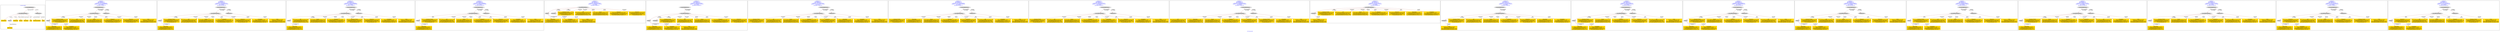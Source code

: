 digraph n0 {
fontcolor="blue"
remincross="true"
label="s22-s-moca.xml"
subgraph cluster_0 {
label="1-correct model"
n2[style="filled",color="white",fillcolor="lightgray",label="CulturalHeritageObject1"];
n3[shape="plaintext",style="filled",fillcolor="gold",label="creationDate"];
n4[style="filled",color="white",fillcolor="lightgray",label="Person1"];
n5[shape="plaintext",style="filled",fillcolor="gold",label="Dimensions"];
n6[shape="plaintext",style="filled",fillcolor="gold",label="Process"];
n7[shape="plaintext",style="filled",fillcolor="gold",label="Provenance"];
n8[shape="plaintext",style="filled",fillcolor="gold",label="title"];
n9[shape="plaintext",style="filled",fillcolor="gold",label="Assension_Number"];
n10[shape="plaintext",style="filled",fillcolor="gold",label="Artist_Name"];
n11[style="filled",color="white",fillcolor="lightgray",label="EuropeanaAggregation1"];
n12[style="filled",color="white",fillcolor="lightgray",label="WebResource1"];
n13[shape="plaintext",style="filled",fillcolor="gold",label="image"];
}
subgraph cluster_1 {
label="candidate 0\nlink coherence:1.0\nnode coherence:1.0\nconfidence:0.5207755465696563\nmapping score:0.6110918488565521\ncost:10.99965\n-precision:0.73-recall:0.73"
n15[style="filled",color="white",fillcolor="lightgray",label="CulturalHeritageObject1"];
n16[style="filled",color="white",fillcolor="lightgray",label="Person1"];
n17[style="filled",color="white",fillcolor="lightgray",label="EuropeanaAggregation1"];
n18[style="filled",color="white",fillcolor="lightgray",label="WebResource1"];
n19[shape="plaintext",style="filled",fillcolor="gold",label="image\n[WebResource,classLink,0.583]\n[Document,classLink,0.329]\n[CulturalHeritageObject,provenance,0.045]\n[CulturalHeritageObject,description,0.042]"];
n20[shape="plaintext",style="filled",fillcolor="gold",label="Assension_Number\n[CulturalHeritageObject,provenance,0.424]\n[CulturalHeritageObject,title,0.235]\n[CulturalHeritageObject,description,0.19]\n[Concept,prefLabel,0.15]"];
n21[shape="plaintext",style="filled",fillcolor="gold",label="title\n[CulturalHeritageObject,description,0.419]\n[CulturalHeritageObject,title,0.306]\n[Person,biographicalInformation,0.182]\n[CulturalHeritageObject,provenance,0.093]"];
n22[shape="plaintext",style="filled",fillcolor="gold",label="Process\n[CulturalHeritageObject,medium,0.742]\n[CulturalHeritageObject,description,0.14]\n[Person,biographicalInformation,0.063]\n[CulturalHeritageObject,provenance,0.055]"];
n23[shape="plaintext",style="filled",fillcolor="gold",label="Dimensions\n[CulturalHeritageObject,extent,0.694]\n[CulturalHeritageObject,accessionNumber,0.136]\n[CulturalHeritageObject,description,0.101]\n[CulturalHeritageObject,medium,0.07]"];
n24[shape="plaintext",style="filled",fillcolor="gold",label="Artist_Name\n[Person,nameOfThePerson,0.459]\n[CulturalHeritageObject,description,0.214]\n[CulturalHeritageObject,title,0.175]\n[CulturalHeritageObject,provenance,0.152]"];
n25[shape="plaintext",style="filled",fillcolor="gold",label="Provenance\n[CulturalHeritageObject,provenance,0.402]\n[CulturalHeritageObject,title,0.266]\n[CulturalHeritageObject,description,0.189]\n[Concept,prefLabel,0.143]"];
n26[shape="plaintext",style="filled",fillcolor="gold",label="creationDate\n[Person,dateOfDeath,0.443]\n[CulturalHeritageObject,created,0.373]\n[CulturalHeritageObject,provenance,0.123]\n[CulturalHeritageObject,title,0.061]"];
}
subgraph cluster_2 {
label="candidate 1\nlink coherence:1.0\nnode coherence:1.0\nconfidence:0.5120428926974232\nmapping score:0.6081809642324744\ncost:10.99965\n-precision:0.82-recall:0.82"
n28[style="filled",color="white",fillcolor="lightgray",label="CulturalHeritageObject1"];
n29[style="filled",color="white",fillcolor="lightgray",label="Person1"];
n30[style="filled",color="white",fillcolor="lightgray",label="EuropeanaAggregation1"];
n31[style="filled",color="white",fillcolor="lightgray",label="WebResource1"];
n32[shape="plaintext",style="filled",fillcolor="gold",label="image\n[WebResource,classLink,0.583]\n[Document,classLink,0.329]\n[CulturalHeritageObject,provenance,0.045]\n[CulturalHeritageObject,description,0.042]"];
n33[shape="plaintext",style="filled",fillcolor="gold",label="Assension_Number\n[CulturalHeritageObject,provenance,0.424]\n[CulturalHeritageObject,title,0.235]\n[CulturalHeritageObject,description,0.19]\n[Concept,prefLabel,0.15]"];
n34[shape="plaintext",style="filled",fillcolor="gold",label="title\n[CulturalHeritageObject,description,0.419]\n[CulturalHeritageObject,title,0.306]\n[Person,biographicalInformation,0.182]\n[CulturalHeritageObject,provenance,0.093]"];
n35[shape="plaintext",style="filled",fillcolor="gold",label="Process\n[CulturalHeritageObject,medium,0.742]\n[CulturalHeritageObject,description,0.14]\n[Person,biographicalInformation,0.063]\n[CulturalHeritageObject,provenance,0.055]"];
n36[shape="plaintext",style="filled",fillcolor="gold",label="Dimensions\n[CulturalHeritageObject,extent,0.694]\n[CulturalHeritageObject,accessionNumber,0.136]\n[CulturalHeritageObject,description,0.101]\n[CulturalHeritageObject,medium,0.07]"];
n37[shape="plaintext",style="filled",fillcolor="gold",label="Artist_Name\n[Person,nameOfThePerson,0.459]\n[CulturalHeritageObject,description,0.214]\n[CulturalHeritageObject,title,0.175]\n[CulturalHeritageObject,provenance,0.152]"];
n38[shape="plaintext",style="filled",fillcolor="gold",label="Provenance\n[CulturalHeritageObject,provenance,0.402]\n[CulturalHeritageObject,title,0.266]\n[CulturalHeritageObject,description,0.189]\n[Concept,prefLabel,0.143]"];
n39[shape="plaintext",style="filled",fillcolor="gold",label="creationDate\n[Person,dateOfDeath,0.443]\n[CulturalHeritageObject,created,0.373]\n[CulturalHeritageObject,provenance,0.123]\n[CulturalHeritageObject,title,0.061]"];
}
subgraph cluster_3 {
label="candidate 10\nlink coherence:1.0\nnode coherence:1.0\nconfidence:0.4949617885966944\nmapping score:0.6024872628655648\ncost:10.99965\n-precision:0.73-recall:0.73"
n41[style="filled",color="white",fillcolor="lightgray",label="CulturalHeritageObject1"];
n42[style="filled",color="white",fillcolor="lightgray",label="Person1"];
n43[style="filled",color="white",fillcolor="lightgray",label="EuropeanaAggregation1"];
n44[style="filled",color="white",fillcolor="lightgray",label="WebResource1"];
n45[shape="plaintext",style="filled",fillcolor="gold",label="image\n[WebResource,classLink,0.583]\n[Document,classLink,0.329]\n[CulturalHeritageObject,provenance,0.045]\n[CulturalHeritageObject,description,0.042]"];
n46[shape="plaintext",style="filled",fillcolor="gold",label="title\n[CulturalHeritageObject,description,0.419]\n[CulturalHeritageObject,title,0.306]\n[Person,biographicalInformation,0.182]\n[CulturalHeritageObject,provenance,0.093]"];
n47[shape="plaintext",style="filled",fillcolor="gold",label="Process\n[CulturalHeritageObject,medium,0.742]\n[CulturalHeritageObject,description,0.14]\n[Person,biographicalInformation,0.063]\n[CulturalHeritageObject,provenance,0.055]"];
n48[shape="plaintext",style="filled",fillcolor="gold",label="Dimensions\n[CulturalHeritageObject,extent,0.694]\n[CulturalHeritageObject,accessionNumber,0.136]\n[CulturalHeritageObject,description,0.101]\n[CulturalHeritageObject,medium,0.07]"];
n49[shape="plaintext",style="filled",fillcolor="gold",label="Artist_Name\n[Person,nameOfThePerson,0.459]\n[CulturalHeritageObject,description,0.214]\n[CulturalHeritageObject,title,0.175]\n[CulturalHeritageObject,provenance,0.152]"];
n50[shape="plaintext",style="filled",fillcolor="gold",label="Assension_Number\n[CulturalHeritageObject,provenance,0.424]\n[CulturalHeritageObject,title,0.235]\n[CulturalHeritageObject,description,0.19]\n[Concept,prefLabel,0.15]"];
n51[shape="plaintext",style="filled",fillcolor="gold",label="Provenance\n[CulturalHeritageObject,provenance,0.402]\n[CulturalHeritageObject,title,0.266]\n[CulturalHeritageObject,description,0.189]\n[Concept,prefLabel,0.143]"];
n52[shape="plaintext",style="filled",fillcolor="gold",label="creationDate\n[Person,dateOfDeath,0.443]\n[CulturalHeritageObject,created,0.373]\n[CulturalHeritageObject,provenance,0.123]\n[CulturalHeritageObject,title,0.061]"];
}
subgraph cluster_4 {
label="candidate 11\nlink coherence:1.0\nnode coherence:1.0\nconfidence:0.4949617885966944\nmapping score:0.6024872628655648\ncost:10.99978\n-precision:0.64-recall:0.64"
n54[style="filled",color="white",fillcolor="lightgray",label="CulturalHeritageObject1"];
n55[style="filled",color="white",fillcolor="lightgray",label="Person2"];
n56[style="filled",color="white",fillcolor="lightgray",label="EuropeanaAggregation1"];
n57[style="filled",color="white",fillcolor="lightgray",label="WebResource1"];
n58[shape="plaintext",style="filled",fillcolor="gold",label="image\n[WebResource,classLink,0.583]\n[Document,classLink,0.329]\n[CulturalHeritageObject,provenance,0.045]\n[CulturalHeritageObject,description,0.042]"];
n59[shape="plaintext",style="filled",fillcolor="gold",label="Assension_Number\n[CulturalHeritageObject,provenance,0.424]\n[CulturalHeritageObject,title,0.235]\n[CulturalHeritageObject,description,0.19]\n[Concept,prefLabel,0.15]"];
n60[shape="plaintext",style="filled",fillcolor="gold",label="title\n[CulturalHeritageObject,description,0.419]\n[CulturalHeritageObject,title,0.306]\n[Person,biographicalInformation,0.182]\n[CulturalHeritageObject,provenance,0.093]"];
n61[shape="plaintext",style="filled",fillcolor="gold",label="Artist_Name\n[Person,nameOfThePerson,0.459]\n[CulturalHeritageObject,description,0.214]\n[CulturalHeritageObject,title,0.175]\n[CulturalHeritageObject,provenance,0.152]"];
n62[shape="plaintext",style="filled",fillcolor="gold",label="Process\n[CulturalHeritageObject,medium,0.742]\n[CulturalHeritageObject,description,0.14]\n[Person,biographicalInformation,0.063]\n[CulturalHeritageObject,provenance,0.055]"];
n63[shape="plaintext",style="filled",fillcolor="gold",label="Dimensions\n[CulturalHeritageObject,extent,0.694]\n[CulturalHeritageObject,accessionNumber,0.136]\n[CulturalHeritageObject,description,0.101]\n[CulturalHeritageObject,medium,0.07]"];
n64[shape="plaintext",style="filled",fillcolor="gold",label="Provenance\n[CulturalHeritageObject,provenance,0.402]\n[CulturalHeritageObject,title,0.266]\n[CulturalHeritageObject,description,0.189]\n[Concept,prefLabel,0.143]"];
n65[shape="plaintext",style="filled",fillcolor="gold",label="creationDate\n[Person,dateOfDeath,0.443]\n[CulturalHeritageObject,created,0.373]\n[CulturalHeritageObject,provenance,0.123]\n[CulturalHeritageObject,title,0.061]"];
}
subgraph cluster_5 {
label="candidate 12\nlink coherence:1.0\nnode coherence:1.0\nconfidence:0.4890008264799437\nmapping score:0.6005002754933145\ncost:9.99985\n-precision:0.5-recall:0.45"
n67[style="filled",color="white",fillcolor="lightgray",label="CulturalHeritageObject1"];
n68[style="filled",color="white",fillcolor="lightgray",label="Person1"];
n69[style="filled",color="white",fillcolor="lightgray",label="Document1"];
n70[shape="plaintext",style="filled",fillcolor="gold",label="Assension_Number\n[CulturalHeritageObject,provenance,0.424]\n[CulturalHeritageObject,title,0.235]\n[CulturalHeritageObject,description,0.19]\n[Concept,prefLabel,0.15]"];
n71[shape="plaintext",style="filled",fillcolor="gold",label="title\n[CulturalHeritageObject,description,0.419]\n[CulturalHeritageObject,title,0.306]\n[Person,biographicalInformation,0.182]\n[CulturalHeritageObject,provenance,0.093]"];
n72[shape="plaintext",style="filled",fillcolor="gold",label="Process\n[CulturalHeritageObject,medium,0.742]\n[CulturalHeritageObject,description,0.14]\n[Person,biographicalInformation,0.063]\n[CulturalHeritageObject,provenance,0.055]"];
n73[shape="plaintext",style="filled",fillcolor="gold",label="Dimensions\n[CulturalHeritageObject,extent,0.694]\n[CulturalHeritageObject,accessionNumber,0.136]\n[CulturalHeritageObject,description,0.101]\n[CulturalHeritageObject,medium,0.07]"];
n74[shape="plaintext",style="filled",fillcolor="gold",label="Artist_Name\n[Person,nameOfThePerson,0.459]\n[CulturalHeritageObject,description,0.214]\n[CulturalHeritageObject,title,0.175]\n[CulturalHeritageObject,provenance,0.152]"];
n75[shape="plaintext",style="filled",fillcolor="gold",label="image\n[WebResource,classLink,0.583]\n[Document,classLink,0.329]\n[CulturalHeritageObject,provenance,0.045]\n[CulturalHeritageObject,description,0.042]"];
n76[shape="plaintext",style="filled",fillcolor="gold",label="Provenance\n[CulturalHeritageObject,provenance,0.402]\n[CulturalHeritageObject,title,0.266]\n[CulturalHeritageObject,description,0.189]\n[Concept,prefLabel,0.143]"];
n77[shape="plaintext",style="filled",fillcolor="gold",label="creationDate\n[Person,dateOfDeath,0.443]\n[CulturalHeritageObject,created,0.373]\n[CulturalHeritageObject,provenance,0.123]\n[CulturalHeritageObject,title,0.061]"];
}
subgraph cluster_6 {
label="candidate 13\nlink coherence:1.0\nnode coherence:1.0\nconfidence:0.4890008264799437\nmapping score:0.6005002754933145\ncost:10.99974\n-precision:0.55-recall:0.55"
n79[style="filled",color="white",fillcolor="lightgray",label="CulturalHeritageObject1"];
n80[style="filled",color="white",fillcolor="lightgray",label="Person1"];
n81[style="filled",color="white",fillcolor="lightgray",label="Document1"];
n82[style="filled",color="white",fillcolor="lightgray",label="EuropeanaAggregation1"];
n83[shape="plaintext",style="filled",fillcolor="gold",label="Assension_Number\n[CulturalHeritageObject,provenance,0.424]\n[CulturalHeritageObject,title,0.235]\n[CulturalHeritageObject,description,0.19]\n[Concept,prefLabel,0.15]"];
n84[shape="plaintext",style="filled",fillcolor="gold",label="title\n[CulturalHeritageObject,description,0.419]\n[CulturalHeritageObject,title,0.306]\n[Person,biographicalInformation,0.182]\n[CulturalHeritageObject,provenance,0.093]"];
n85[shape="plaintext",style="filled",fillcolor="gold",label="Process\n[CulturalHeritageObject,medium,0.742]\n[CulturalHeritageObject,description,0.14]\n[Person,biographicalInformation,0.063]\n[CulturalHeritageObject,provenance,0.055]"];
n86[shape="plaintext",style="filled",fillcolor="gold",label="Dimensions\n[CulturalHeritageObject,extent,0.694]\n[CulturalHeritageObject,accessionNumber,0.136]\n[CulturalHeritageObject,description,0.101]\n[CulturalHeritageObject,medium,0.07]"];
n87[shape="plaintext",style="filled",fillcolor="gold",label="Artist_Name\n[Person,nameOfThePerson,0.459]\n[CulturalHeritageObject,description,0.214]\n[CulturalHeritageObject,title,0.175]\n[CulturalHeritageObject,provenance,0.152]"];
n88[shape="plaintext",style="filled",fillcolor="gold",label="image\n[WebResource,classLink,0.583]\n[Document,classLink,0.329]\n[CulturalHeritageObject,provenance,0.045]\n[CulturalHeritageObject,description,0.042]"];
n89[shape="plaintext",style="filled",fillcolor="gold",label="Provenance\n[CulturalHeritageObject,provenance,0.402]\n[CulturalHeritageObject,title,0.266]\n[CulturalHeritageObject,description,0.189]\n[Concept,prefLabel,0.143]"];
n90[shape="plaintext",style="filled",fillcolor="gold",label="creationDate\n[Person,dateOfDeath,0.443]\n[CulturalHeritageObject,created,0.373]\n[CulturalHeritageObject,provenance,0.123]\n[CulturalHeritageObject,title,0.061]"];
}
subgraph cluster_7 {
label="candidate 14\nlink coherence:1.0\nnode coherence:1.0\nconfidence:0.476518667475184\nmapping score:0.6171728891583946\ncost:9.99978\n-precision:0.7-recall:0.64"
n92[style="filled",color="white",fillcolor="lightgray",label="EuropeanaAggregation1"];
n93[style="filled",color="white",fillcolor="lightgray",label="CulturalHeritageObject1"];
n94[style="filled",color="white",fillcolor="lightgray",label="WebResource1"];
n95[shape="plaintext",style="filled",fillcolor="gold",label="image\n[WebResource,classLink,0.583]\n[Document,classLink,0.329]\n[CulturalHeritageObject,provenance,0.045]\n[CulturalHeritageObject,description,0.042]"];
n96[shape="plaintext",style="filled",fillcolor="gold",label="Assension_Number\n[CulturalHeritageObject,provenance,0.424]\n[CulturalHeritageObject,title,0.235]\n[CulturalHeritageObject,description,0.19]\n[Concept,prefLabel,0.15]"];
n97[shape="plaintext",style="filled",fillcolor="gold",label="title\n[CulturalHeritageObject,description,0.419]\n[CulturalHeritageObject,title,0.306]\n[Person,biographicalInformation,0.182]\n[CulturalHeritageObject,provenance,0.093]"];
n98[shape="plaintext",style="filled",fillcolor="gold",label="Process\n[CulturalHeritageObject,medium,0.742]\n[CulturalHeritageObject,description,0.14]\n[Person,biographicalInformation,0.063]\n[CulturalHeritageObject,provenance,0.055]"];
n99[shape="plaintext",style="filled",fillcolor="gold",label="Dimensions\n[CulturalHeritageObject,extent,0.694]\n[CulturalHeritageObject,accessionNumber,0.136]\n[CulturalHeritageObject,description,0.101]\n[CulturalHeritageObject,medium,0.07]"];
n100[shape="plaintext",style="filled",fillcolor="gold",label="Provenance\n[CulturalHeritageObject,provenance,0.402]\n[CulturalHeritageObject,title,0.266]\n[CulturalHeritageObject,description,0.189]\n[Concept,prefLabel,0.143]"];
n101[shape="plaintext",style="filled",fillcolor="gold",label="Artist_Name\n[Person,nameOfThePerson,0.459]\n[CulturalHeritageObject,description,0.214]\n[CulturalHeritageObject,title,0.175]\n[CulturalHeritageObject,provenance,0.152]"];
n102[shape="plaintext",style="filled",fillcolor="gold",label="creationDate\n[Person,dateOfDeath,0.443]\n[CulturalHeritageObject,created,0.373]\n[CulturalHeritageObject,provenance,0.123]\n[CulturalHeritageObject,title,0.061]"];
}
subgraph cluster_8 {
label="candidate 15\nlink coherence:1.0\nnode coherence:1.0\nconfidence:0.46727054614863583\nmapping score:0.6140901820495452\ncost:9.99978\n-precision:0.8-recall:0.73"
n104[style="filled",color="white",fillcolor="lightgray",label="EuropeanaAggregation1"];
n105[style="filled",color="white",fillcolor="lightgray",label="CulturalHeritageObject1"];
n106[style="filled",color="white",fillcolor="lightgray",label="WebResource1"];
n107[shape="plaintext",style="filled",fillcolor="gold",label="image\n[WebResource,classLink,0.583]\n[Document,classLink,0.329]\n[CulturalHeritageObject,provenance,0.045]\n[CulturalHeritageObject,description,0.042]"];
n108[shape="plaintext",style="filled",fillcolor="gold",label="Assension_Number\n[CulturalHeritageObject,provenance,0.424]\n[CulturalHeritageObject,title,0.235]\n[CulturalHeritageObject,description,0.19]\n[Concept,prefLabel,0.15]"];
n109[shape="plaintext",style="filled",fillcolor="gold",label="Artist_Name\n[Person,nameOfThePerson,0.459]\n[CulturalHeritageObject,description,0.214]\n[CulturalHeritageObject,title,0.175]\n[CulturalHeritageObject,provenance,0.152]"];
n110[shape="plaintext",style="filled",fillcolor="gold",label="Process\n[CulturalHeritageObject,medium,0.742]\n[CulturalHeritageObject,description,0.14]\n[Person,biographicalInformation,0.063]\n[CulturalHeritageObject,provenance,0.055]"];
n111[shape="plaintext",style="filled",fillcolor="gold",label="Dimensions\n[CulturalHeritageObject,extent,0.694]\n[CulturalHeritageObject,accessionNumber,0.136]\n[CulturalHeritageObject,description,0.101]\n[CulturalHeritageObject,medium,0.07]"];
n112[shape="plaintext",style="filled",fillcolor="gold",label="Provenance\n[CulturalHeritageObject,provenance,0.402]\n[CulturalHeritageObject,title,0.266]\n[CulturalHeritageObject,description,0.189]\n[Concept,prefLabel,0.143]"];
n113[shape="plaintext",style="filled",fillcolor="gold",label="title\n[CulturalHeritageObject,description,0.419]\n[CulturalHeritageObject,title,0.306]\n[Person,biographicalInformation,0.182]\n[CulturalHeritageObject,provenance,0.093]"];
n114[shape="plaintext",style="filled",fillcolor="gold",label="creationDate\n[Person,dateOfDeath,0.443]\n[CulturalHeritageObject,created,0.373]\n[CulturalHeritageObject,provenance,0.123]\n[CulturalHeritageObject,title,0.061]"];
}
subgraph cluster_9 {
label="candidate 16\nlink coherence:1.0\nnode coherence:1.0\nconfidence:0.45664976197228213\nmapping score:0.6105499206574274\ncost:9.99978\n-precision:0.6-recall:0.55"
n116[style="filled",color="white",fillcolor="lightgray",label="EuropeanaAggregation1"];
n117[style="filled",color="white",fillcolor="lightgray",label="CulturalHeritageObject1"];
n118[style="filled",color="white",fillcolor="lightgray",label="WebResource1"];
n119[shape="plaintext",style="filled",fillcolor="gold",label="image\n[WebResource,classLink,0.583]\n[Document,classLink,0.329]\n[CulturalHeritageObject,provenance,0.045]\n[CulturalHeritageObject,description,0.042]"];
n120[shape="plaintext",style="filled",fillcolor="gold",label="Assension_Number\n[CulturalHeritageObject,provenance,0.424]\n[CulturalHeritageObject,title,0.235]\n[CulturalHeritageObject,description,0.19]\n[Concept,prefLabel,0.15]"];
n121[shape="plaintext",style="filled",fillcolor="gold",label="title\n[CulturalHeritageObject,description,0.419]\n[CulturalHeritageObject,title,0.306]\n[Person,biographicalInformation,0.182]\n[CulturalHeritageObject,provenance,0.093]"];
n122[shape="plaintext",style="filled",fillcolor="gold",label="Process\n[CulturalHeritageObject,medium,0.742]\n[CulturalHeritageObject,description,0.14]\n[Person,biographicalInformation,0.063]\n[CulturalHeritageObject,provenance,0.055]"];
n123[shape="plaintext",style="filled",fillcolor="gold",label="Dimensions\n[CulturalHeritageObject,extent,0.694]\n[CulturalHeritageObject,accessionNumber,0.136]\n[CulturalHeritageObject,description,0.101]\n[CulturalHeritageObject,medium,0.07]"];
n124[shape="plaintext",style="filled",fillcolor="gold",label="Artist_Name\n[Person,nameOfThePerson,0.459]\n[CulturalHeritageObject,description,0.214]\n[CulturalHeritageObject,title,0.175]\n[CulturalHeritageObject,provenance,0.152]"];
n125[shape="plaintext",style="filled",fillcolor="gold",label="Provenance\n[CulturalHeritageObject,provenance,0.402]\n[CulturalHeritageObject,title,0.266]\n[CulturalHeritageObject,description,0.189]\n[Concept,prefLabel,0.143]"];
n126[shape="plaintext",style="filled",fillcolor="gold",label="creationDate\n[Person,dateOfDeath,0.443]\n[CulturalHeritageObject,created,0.373]\n[CulturalHeritageObject,provenance,0.123]\n[CulturalHeritageObject,title,0.061]"];
}
subgraph cluster_10 {
label="candidate 17\nlink coherence:1.0\nnode coherence:1.0\nconfidence:0.45006986050703257\nmapping score:0.6083566201690108\ncost:9.99978\n-precision:0.7-recall:0.64"
n128[style="filled",color="white",fillcolor="lightgray",label="EuropeanaAggregation1"];
n129[style="filled",color="white",fillcolor="lightgray",label="CulturalHeritageObject1"];
n130[style="filled",color="white",fillcolor="lightgray",label="WebResource1"];
n131[shape="plaintext",style="filled",fillcolor="gold",label="image\n[WebResource,classLink,0.583]\n[Document,classLink,0.329]\n[CulturalHeritageObject,provenance,0.045]\n[CulturalHeritageObject,description,0.042]"];
n132[shape="plaintext",style="filled",fillcolor="gold",label="title\n[CulturalHeritageObject,description,0.419]\n[CulturalHeritageObject,title,0.306]\n[Person,biographicalInformation,0.182]\n[CulturalHeritageObject,provenance,0.093]"];
n133[shape="plaintext",style="filled",fillcolor="gold",label="Artist_Name\n[Person,nameOfThePerson,0.459]\n[CulturalHeritageObject,description,0.214]\n[CulturalHeritageObject,title,0.175]\n[CulturalHeritageObject,provenance,0.152]"];
n134[shape="plaintext",style="filled",fillcolor="gold",label="Process\n[CulturalHeritageObject,medium,0.742]\n[CulturalHeritageObject,description,0.14]\n[Person,biographicalInformation,0.063]\n[CulturalHeritageObject,provenance,0.055]"];
n135[shape="plaintext",style="filled",fillcolor="gold",label="Dimensions\n[CulturalHeritageObject,extent,0.694]\n[CulturalHeritageObject,accessionNumber,0.136]\n[CulturalHeritageObject,description,0.101]\n[CulturalHeritageObject,medium,0.07]"];
n136[shape="plaintext",style="filled",fillcolor="gold",label="Provenance\n[CulturalHeritageObject,provenance,0.402]\n[CulturalHeritageObject,title,0.266]\n[CulturalHeritageObject,description,0.189]\n[Concept,prefLabel,0.143]"];
n137[shape="plaintext",style="filled",fillcolor="gold",label="Assension_Number\n[CulturalHeritageObject,provenance,0.424]\n[CulturalHeritageObject,title,0.235]\n[CulturalHeritageObject,description,0.19]\n[Concept,prefLabel,0.15]"];
n138[shape="plaintext",style="filled",fillcolor="gold",label="creationDate\n[Person,dateOfDeath,0.443]\n[CulturalHeritageObject,created,0.373]\n[CulturalHeritageObject,provenance,0.123]\n[CulturalHeritageObject,title,0.061]"];
}
subgraph cluster_11 {
label="candidate 18\nlink coherence:1.0\nnode coherence:1.0\nconfidence:0.4447439473854714\nmapping score:0.6065813157951571\ncost:8.99998\n-precision:0.44-recall:0.36"
n140[style="filled",color="white",fillcolor="lightgray",label="CulturalHeritageObject1"];
n141[style="filled",color="white",fillcolor="lightgray",label="Document1"];
n142[shape="plaintext",style="filled",fillcolor="gold",label="Assension_Number\n[CulturalHeritageObject,provenance,0.424]\n[CulturalHeritageObject,title,0.235]\n[CulturalHeritageObject,description,0.19]\n[Concept,prefLabel,0.15]"];
n143[shape="plaintext",style="filled",fillcolor="gold",label="title\n[CulturalHeritageObject,description,0.419]\n[CulturalHeritageObject,title,0.306]\n[Person,biographicalInformation,0.182]\n[CulturalHeritageObject,provenance,0.093]"];
n144[shape="plaintext",style="filled",fillcolor="gold",label="Process\n[CulturalHeritageObject,medium,0.742]\n[CulturalHeritageObject,description,0.14]\n[Person,biographicalInformation,0.063]\n[CulturalHeritageObject,provenance,0.055]"];
n145[shape="plaintext",style="filled",fillcolor="gold",label="Dimensions\n[CulturalHeritageObject,extent,0.694]\n[CulturalHeritageObject,accessionNumber,0.136]\n[CulturalHeritageObject,description,0.101]\n[CulturalHeritageObject,medium,0.07]"];
n146[shape="plaintext",style="filled",fillcolor="gold",label="image\n[WebResource,classLink,0.583]\n[Document,classLink,0.329]\n[CulturalHeritageObject,provenance,0.045]\n[CulturalHeritageObject,description,0.042]"];
n147[shape="plaintext",style="filled",fillcolor="gold",label="Provenance\n[CulturalHeritageObject,provenance,0.402]\n[CulturalHeritageObject,title,0.266]\n[CulturalHeritageObject,description,0.189]\n[Concept,prefLabel,0.143]"];
n148[shape="plaintext",style="filled",fillcolor="gold",label="Artist_Name\n[Person,nameOfThePerson,0.459]\n[CulturalHeritageObject,description,0.214]\n[CulturalHeritageObject,title,0.175]\n[CulturalHeritageObject,provenance,0.152]"];
n149[shape="plaintext",style="filled",fillcolor="gold",label="creationDate\n[Person,dateOfDeath,0.443]\n[CulturalHeritageObject,created,0.373]\n[CulturalHeritageObject,provenance,0.123]\n[CulturalHeritageObject,title,0.061]"];
}
subgraph cluster_12 {
label="candidate 19\nlink coherence:1.0\nnode coherence:1.0\nconfidence:0.4447439473854714\nmapping score:0.6065813157951571\ncost:9.99987\n-precision:0.5-recall:0.45"
n151[style="filled",color="white",fillcolor="lightgray",label="CulturalHeritageObject1"];
n152[style="filled",color="white",fillcolor="lightgray",label="Document1"];
n153[style="filled",color="white",fillcolor="lightgray",label="EuropeanaAggregation1"];
n154[shape="plaintext",style="filled",fillcolor="gold",label="Assension_Number\n[CulturalHeritageObject,provenance,0.424]\n[CulturalHeritageObject,title,0.235]\n[CulturalHeritageObject,description,0.19]\n[Concept,prefLabel,0.15]"];
n155[shape="plaintext",style="filled",fillcolor="gold",label="title\n[CulturalHeritageObject,description,0.419]\n[CulturalHeritageObject,title,0.306]\n[Person,biographicalInformation,0.182]\n[CulturalHeritageObject,provenance,0.093]"];
n156[shape="plaintext",style="filled",fillcolor="gold",label="Process\n[CulturalHeritageObject,medium,0.742]\n[CulturalHeritageObject,description,0.14]\n[Person,biographicalInformation,0.063]\n[CulturalHeritageObject,provenance,0.055]"];
n157[shape="plaintext",style="filled",fillcolor="gold",label="Dimensions\n[CulturalHeritageObject,extent,0.694]\n[CulturalHeritageObject,accessionNumber,0.136]\n[CulturalHeritageObject,description,0.101]\n[CulturalHeritageObject,medium,0.07]"];
n158[shape="plaintext",style="filled",fillcolor="gold",label="image\n[WebResource,classLink,0.583]\n[Document,classLink,0.329]\n[CulturalHeritageObject,provenance,0.045]\n[CulturalHeritageObject,description,0.042]"];
n159[shape="plaintext",style="filled",fillcolor="gold",label="Provenance\n[CulturalHeritageObject,provenance,0.402]\n[CulturalHeritageObject,title,0.266]\n[CulturalHeritageObject,description,0.189]\n[Concept,prefLabel,0.143]"];
n160[shape="plaintext",style="filled",fillcolor="gold",label="Artist_Name\n[Person,nameOfThePerson,0.459]\n[CulturalHeritageObject,description,0.214]\n[CulturalHeritageObject,title,0.175]\n[CulturalHeritageObject,provenance,0.152]"];
n161[shape="plaintext",style="filled",fillcolor="gold",label="creationDate\n[Person,dateOfDeath,0.443]\n[CulturalHeritageObject,created,0.373]\n[CulturalHeritageObject,provenance,0.123]\n[CulturalHeritageObject,title,0.061]"];
}
subgraph cluster_13 {
label="candidate 2\nlink coherence:1.0\nnode coherence:1.0\nconfidence:0.5066191645987276\nmapping score:0.6063730548662426\ncost:10.99965\n-precision:0.82-recall:0.82"
n163[style="filled",color="white",fillcolor="lightgray",label="CulturalHeritageObject1"];
n164[style="filled",color="white",fillcolor="lightgray",label="Person1"];
n165[style="filled",color="white",fillcolor="lightgray",label="EuropeanaAggregation1"];
n166[style="filled",color="white",fillcolor="lightgray",label="WebResource1"];
n167[shape="plaintext",style="filled",fillcolor="gold",label="image\n[WebResource,classLink,0.583]\n[Document,classLink,0.329]\n[CulturalHeritageObject,provenance,0.045]\n[CulturalHeritageObject,description,0.042]"];
n168[shape="plaintext",style="filled",fillcolor="gold",label="Assension_Number\n[CulturalHeritageObject,provenance,0.424]\n[CulturalHeritageObject,title,0.235]\n[CulturalHeritageObject,description,0.19]\n[Concept,prefLabel,0.15]"];
n169[shape="plaintext",style="filled",fillcolor="gold",label="Process\n[CulturalHeritageObject,medium,0.742]\n[CulturalHeritageObject,description,0.14]\n[Person,biographicalInformation,0.063]\n[CulturalHeritageObject,provenance,0.055]"];
n170[shape="plaintext",style="filled",fillcolor="gold",label="Dimensions\n[CulturalHeritageObject,extent,0.694]\n[CulturalHeritageObject,accessionNumber,0.136]\n[CulturalHeritageObject,description,0.101]\n[CulturalHeritageObject,medium,0.07]"];
n171[shape="plaintext",style="filled",fillcolor="gold",label="Artist_Name\n[Person,nameOfThePerson,0.459]\n[CulturalHeritageObject,description,0.214]\n[CulturalHeritageObject,title,0.175]\n[CulturalHeritageObject,provenance,0.152]"];
n172[shape="plaintext",style="filled",fillcolor="gold",label="Provenance\n[CulturalHeritageObject,provenance,0.402]\n[CulturalHeritageObject,title,0.266]\n[CulturalHeritageObject,description,0.189]\n[Concept,prefLabel,0.143]"];
n173[shape="plaintext",style="filled",fillcolor="gold",label="title\n[CulturalHeritageObject,description,0.419]\n[CulturalHeritageObject,title,0.306]\n[Person,biographicalInformation,0.182]\n[CulturalHeritageObject,provenance,0.093]"];
n174[shape="plaintext",style="filled",fillcolor="gold",label="creationDate\n[Person,dateOfDeath,0.443]\n[CulturalHeritageObject,created,0.373]\n[CulturalHeritageObject,provenance,0.123]\n[CulturalHeritageObject,title,0.061]"];
}
subgraph cluster_14 {
label="candidate 3\nlink coherence:1.0\nnode coherence:1.0\nconfidence:0.5066191645987276\nmapping score:0.6063730548662426\ncost:10.99975\n-precision:0.82-recall:0.82"
n176[style="filled",color="white",fillcolor="lightgray",label="CulturalHeritageObject1"];
n177[style="filled",color="white",fillcolor="lightgray",label="Person1"];
n178[style="filled",color="white",fillcolor="lightgray",label="EuropeanaAggregation1"];
n179[style="filled",color="white",fillcolor="lightgray",label="WebResource2"];
n180[shape="plaintext",style="filled",fillcolor="gold",label="Assension_Number\n[CulturalHeritageObject,provenance,0.424]\n[CulturalHeritageObject,title,0.235]\n[CulturalHeritageObject,description,0.19]\n[Concept,prefLabel,0.15]"];
n181[shape="plaintext",style="filled",fillcolor="gold",label="Process\n[CulturalHeritageObject,medium,0.742]\n[CulturalHeritageObject,description,0.14]\n[Person,biographicalInformation,0.063]\n[CulturalHeritageObject,provenance,0.055]"];
n182[shape="plaintext",style="filled",fillcolor="gold",label="Dimensions\n[CulturalHeritageObject,extent,0.694]\n[CulturalHeritageObject,accessionNumber,0.136]\n[CulturalHeritageObject,description,0.101]\n[CulturalHeritageObject,medium,0.07]"];
n183[shape="plaintext",style="filled",fillcolor="gold",label="Artist_Name\n[Person,nameOfThePerson,0.459]\n[CulturalHeritageObject,description,0.214]\n[CulturalHeritageObject,title,0.175]\n[CulturalHeritageObject,provenance,0.152]"];
n184[shape="plaintext",style="filled",fillcolor="gold",label="Provenance\n[CulturalHeritageObject,provenance,0.402]\n[CulturalHeritageObject,title,0.266]\n[CulturalHeritageObject,description,0.189]\n[Concept,prefLabel,0.143]"];
n185[shape="plaintext",style="filled",fillcolor="gold",label="image\n[WebResource,classLink,0.583]\n[Document,classLink,0.329]\n[CulturalHeritageObject,provenance,0.045]\n[CulturalHeritageObject,description,0.042]"];
n186[shape="plaintext",style="filled",fillcolor="gold",label="title\n[CulturalHeritageObject,description,0.419]\n[CulturalHeritageObject,title,0.306]\n[Person,biographicalInformation,0.182]\n[CulturalHeritageObject,provenance,0.093]"];
n187[shape="plaintext",style="filled",fillcolor="gold",label="creationDate\n[Person,dateOfDeath,0.443]\n[CulturalHeritageObject,created,0.373]\n[CulturalHeritageObject,provenance,0.123]\n[CulturalHeritageObject,title,0.061]"];
}
subgraph cluster_15 {
label="candidate 4\nlink coherence:1.0\nnode coherence:1.0\nconfidence:0.5036944424689275\nmapping score:0.6053981474896425\ncost:10.99965\n-precision:0.64-recall:0.64"
n189[style="filled",color="white",fillcolor="lightgray",label="CulturalHeritageObject1"];
n190[style="filled",color="white",fillcolor="lightgray",label="Person1"];
n191[style="filled",color="white",fillcolor="lightgray",label="EuropeanaAggregation1"];
n192[style="filled",color="white",fillcolor="lightgray",label="WebResource1"];
n193[shape="plaintext",style="filled",fillcolor="gold",label="image\n[WebResource,classLink,0.583]\n[Document,classLink,0.329]\n[CulturalHeritageObject,provenance,0.045]\n[CulturalHeritageObject,description,0.042]"];
n194[shape="plaintext",style="filled",fillcolor="gold",label="Assension_Number\n[CulturalHeritageObject,provenance,0.424]\n[CulturalHeritageObject,title,0.235]\n[CulturalHeritageObject,description,0.19]\n[Concept,prefLabel,0.15]"];
n195[shape="plaintext",style="filled",fillcolor="gold",label="title\n[CulturalHeritageObject,description,0.419]\n[CulturalHeritageObject,title,0.306]\n[Person,biographicalInformation,0.182]\n[CulturalHeritageObject,provenance,0.093]"];
n196[shape="plaintext",style="filled",fillcolor="gold",label="Process\n[CulturalHeritageObject,medium,0.742]\n[CulturalHeritageObject,description,0.14]\n[Person,biographicalInformation,0.063]\n[CulturalHeritageObject,provenance,0.055]"];
n197[shape="plaintext",style="filled",fillcolor="gold",label="Dimensions\n[CulturalHeritageObject,extent,0.694]\n[CulturalHeritageObject,accessionNumber,0.136]\n[CulturalHeritageObject,description,0.101]\n[CulturalHeritageObject,medium,0.07]"];
n198[shape="plaintext",style="filled",fillcolor="gold",label="Artist_Name\n[Person,nameOfThePerson,0.459]\n[CulturalHeritageObject,description,0.214]\n[CulturalHeritageObject,title,0.175]\n[CulturalHeritageObject,provenance,0.152]"];
n199[shape="plaintext",style="filled",fillcolor="gold",label="Provenance\n[CulturalHeritageObject,provenance,0.402]\n[CulturalHeritageObject,title,0.266]\n[CulturalHeritageObject,description,0.189]\n[Concept,prefLabel,0.143]"];
n200[shape="plaintext",style="filled",fillcolor="gold",label="creationDate\n[Person,dateOfDeath,0.443]\n[CulturalHeritageObject,created,0.373]\n[CulturalHeritageObject,provenance,0.123]\n[CulturalHeritageObject,title,0.061]"];
}
subgraph cluster_16 {
label="candidate 5\nlink coherence:1.0\nnode coherence:1.0\nconfidence:0.5036944424689275\nmapping score:0.6053981474896425\ncost:10.99978\n-precision:0.55-recall:0.55"
n202[style="filled",color="white",fillcolor="lightgray",label="CulturalHeritageObject1"];
n203[style="filled",color="white",fillcolor="lightgray",label="Person2"];
n204[style="filled",color="white",fillcolor="lightgray",label="EuropeanaAggregation1"];
n205[style="filled",color="white",fillcolor="lightgray",label="WebResource1"];
n206[shape="plaintext",style="filled",fillcolor="gold",label="image\n[WebResource,classLink,0.583]\n[Document,classLink,0.329]\n[CulturalHeritageObject,provenance,0.045]\n[CulturalHeritageObject,description,0.042]"];
n207[shape="plaintext",style="filled",fillcolor="gold",label="Assension_Number\n[CulturalHeritageObject,provenance,0.424]\n[CulturalHeritageObject,title,0.235]\n[CulturalHeritageObject,description,0.19]\n[Concept,prefLabel,0.15]"];
n208[shape="plaintext",style="filled",fillcolor="gold",label="title\n[CulturalHeritageObject,description,0.419]\n[CulturalHeritageObject,title,0.306]\n[Person,biographicalInformation,0.182]\n[CulturalHeritageObject,provenance,0.093]"];
n209[shape="plaintext",style="filled",fillcolor="gold",label="Artist_Name\n[Person,nameOfThePerson,0.459]\n[CulturalHeritageObject,description,0.214]\n[CulturalHeritageObject,title,0.175]\n[CulturalHeritageObject,provenance,0.152]"];
n210[shape="plaintext",style="filled",fillcolor="gold",label="Process\n[CulturalHeritageObject,medium,0.742]\n[CulturalHeritageObject,description,0.14]\n[Person,biographicalInformation,0.063]\n[CulturalHeritageObject,provenance,0.055]"];
n211[shape="plaintext",style="filled",fillcolor="gold",label="Dimensions\n[CulturalHeritageObject,extent,0.694]\n[CulturalHeritageObject,accessionNumber,0.136]\n[CulturalHeritageObject,description,0.101]\n[CulturalHeritageObject,medium,0.07]"];
n212[shape="plaintext",style="filled",fillcolor="gold",label="creationDate\n[Person,dateOfDeath,0.443]\n[CulturalHeritageObject,created,0.373]\n[CulturalHeritageObject,provenance,0.123]\n[CulturalHeritageObject,title,0.061]"];
n213[shape="plaintext",style="filled",fillcolor="gold",label="Provenance\n[CulturalHeritageObject,provenance,0.402]\n[CulturalHeritageObject,title,0.266]\n[CulturalHeritageObject,description,0.189]\n[Concept,prefLabel,0.143]"];
}
subgraph cluster_17 {
label="candidate 6\nlink coherence:1.0\nnode coherence:1.0\nconfidence:0.4978865107264945\nmapping score:0.6034621702421649\ncost:10.99965\n-precision:0.91-recall:0.91"
n215[style="filled",color="white",fillcolor="lightgray",label="CulturalHeritageObject1"];
n216[style="filled",color="white",fillcolor="lightgray",label="Person1"];
n217[style="filled",color="white",fillcolor="lightgray",label="EuropeanaAggregation1"];
n218[style="filled",color="white",fillcolor="lightgray",label="WebResource1"];
n219[shape="plaintext",style="filled",fillcolor="gold",label="image\n[WebResource,classLink,0.583]\n[Document,classLink,0.329]\n[CulturalHeritageObject,provenance,0.045]\n[CulturalHeritageObject,description,0.042]"];
n220[shape="plaintext",style="filled",fillcolor="gold",label="Assension_Number\n[CulturalHeritageObject,provenance,0.424]\n[CulturalHeritageObject,title,0.235]\n[CulturalHeritageObject,description,0.19]\n[Concept,prefLabel,0.15]"];
n221[shape="plaintext",style="filled",fillcolor="gold",label="Process\n[CulturalHeritageObject,medium,0.742]\n[CulturalHeritageObject,description,0.14]\n[Person,biographicalInformation,0.063]\n[CulturalHeritageObject,provenance,0.055]"];
n222[shape="plaintext",style="filled",fillcolor="gold",label="Dimensions\n[CulturalHeritageObject,extent,0.694]\n[CulturalHeritageObject,accessionNumber,0.136]\n[CulturalHeritageObject,description,0.101]\n[CulturalHeritageObject,medium,0.07]"];
n223[shape="plaintext",style="filled",fillcolor="gold",label="Artist_Name\n[Person,nameOfThePerson,0.459]\n[CulturalHeritageObject,description,0.214]\n[CulturalHeritageObject,title,0.175]\n[CulturalHeritageObject,provenance,0.152]"];
n224[shape="plaintext",style="filled",fillcolor="gold",label="Provenance\n[CulturalHeritageObject,provenance,0.402]\n[CulturalHeritageObject,title,0.266]\n[CulturalHeritageObject,description,0.189]\n[Concept,prefLabel,0.143]"];
n225[shape="plaintext",style="filled",fillcolor="gold",label="title\n[CulturalHeritageObject,description,0.419]\n[CulturalHeritageObject,title,0.306]\n[Person,biographicalInformation,0.182]\n[CulturalHeritageObject,provenance,0.093]"];
n226[shape="plaintext",style="filled",fillcolor="gold",label="creationDate\n[Person,dateOfDeath,0.443]\n[CulturalHeritageObject,created,0.373]\n[CulturalHeritageObject,provenance,0.123]\n[CulturalHeritageObject,title,0.061]"];
}
subgraph cluster_18 {
label="candidate 7\nlink coherence:1.0\nnode coherence:1.0\nconfidence:0.4978865107264945\nmapping score:0.6034621702421649\ncost:10.99975\n-precision:0.91-recall:0.91"
n228[style="filled",color="white",fillcolor="lightgray",label="CulturalHeritageObject1"];
n229[style="filled",color="white",fillcolor="lightgray",label="Person1"];
n230[style="filled",color="white",fillcolor="lightgray",label="EuropeanaAggregation1"];
n231[style="filled",color="white",fillcolor="lightgray",label="WebResource2"];
n232[shape="plaintext",style="filled",fillcolor="gold",label="Assension_Number\n[CulturalHeritageObject,provenance,0.424]\n[CulturalHeritageObject,title,0.235]\n[CulturalHeritageObject,description,0.19]\n[Concept,prefLabel,0.15]"];
n233[shape="plaintext",style="filled",fillcolor="gold",label="Process\n[CulturalHeritageObject,medium,0.742]\n[CulturalHeritageObject,description,0.14]\n[Person,biographicalInformation,0.063]\n[CulturalHeritageObject,provenance,0.055]"];
n234[shape="plaintext",style="filled",fillcolor="gold",label="Dimensions\n[CulturalHeritageObject,extent,0.694]\n[CulturalHeritageObject,accessionNumber,0.136]\n[CulturalHeritageObject,description,0.101]\n[CulturalHeritageObject,medium,0.07]"];
n235[shape="plaintext",style="filled",fillcolor="gold",label="Artist_Name\n[Person,nameOfThePerson,0.459]\n[CulturalHeritageObject,description,0.214]\n[CulturalHeritageObject,title,0.175]\n[CulturalHeritageObject,provenance,0.152]"];
n236[shape="plaintext",style="filled",fillcolor="gold",label="Provenance\n[CulturalHeritageObject,provenance,0.402]\n[CulturalHeritageObject,title,0.266]\n[CulturalHeritageObject,description,0.189]\n[Concept,prefLabel,0.143]"];
n237[shape="plaintext",style="filled",fillcolor="gold",label="image\n[WebResource,classLink,0.583]\n[Document,classLink,0.329]\n[CulturalHeritageObject,provenance,0.045]\n[CulturalHeritageObject,description,0.042]"];
n238[shape="plaintext",style="filled",fillcolor="gold",label="title\n[CulturalHeritageObject,description,0.419]\n[CulturalHeritageObject,title,0.306]\n[Person,biographicalInformation,0.182]\n[CulturalHeritageObject,provenance,0.093]"];
n239[shape="plaintext",style="filled",fillcolor="gold",label="creationDate\n[Person,dateOfDeath,0.443]\n[CulturalHeritageObject,created,0.373]\n[CulturalHeritageObject,provenance,0.123]\n[CulturalHeritageObject,title,0.061]"];
}
subgraph cluster_19 {
label="candidate 8\nlink coherence:1.0\nnode coherence:1.0\nconfidence:0.4971145410036779\nmapping score:0.603204847001226\ncost:10.99965\n-precision:0.73-recall:0.73"
n241[style="filled",color="white",fillcolor="lightgray",label="CulturalHeritageObject1"];
n242[style="filled",color="white",fillcolor="lightgray",label="Person1"];
n243[style="filled",color="white",fillcolor="lightgray",label="EuropeanaAggregation1"];
n244[style="filled",color="white",fillcolor="lightgray",label="WebResource1"];
n245[shape="plaintext",style="filled",fillcolor="gold",label="image\n[WebResource,classLink,0.583]\n[Document,classLink,0.329]\n[CulturalHeritageObject,provenance,0.045]\n[CulturalHeritageObject,description,0.042]"];
n246[shape="plaintext",style="filled",fillcolor="gold",label="Provenance\n[CulturalHeritageObject,provenance,0.402]\n[CulturalHeritageObject,title,0.266]\n[CulturalHeritageObject,description,0.189]\n[Concept,prefLabel,0.143]"];
n247[shape="plaintext",style="filled",fillcolor="gold",label="title\n[CulturalHeritageObject,description,0.419]\n[CulturalHeritageObject,title,0.306]\n[Person,biographicalInformation,0.182]\n[CulturalHeritageObject,provenance,0.093]"];
n248[shape="plaintext",style="filled",fillcolor="gold",label="Process\n[CulturalHeritageObject,medium,0.742]\n[CulturalHeritageObject,description,0.14]\n[Person,biographicalInformation,0.063]\n[CulturalHeritageObject,provenance,0.055]"];
n249[shape="plaintext",style="filled",fillcolor="gold",label="Dimensions\n[CulturalHeritageObject,extent,0.694]\n[CulturalHeritageObject,accessionNumber,0.136]\n[CulturalHeritageObject,description,0.101]\n[CulturalHeritageObject,medium,0.07]"];
n250[shape="plaintext",style="filled",fillcolor="gold",label="Artist_Name\n[Person,nameOfThePerson,0.459]\n[CulturalHeritageObject,description,0.214]\n[CulturalHeritageObject,title,0.175]\n[CulturalHeritageObject,provenance,0.152]"];
n251[shape="plaintext",style="filled",fillcolor="gold",label="Assension_Number\n[CulturalHeritageObject,provenance,0.424]\n[CulturalHeritageObject,title,0.235]\n[CulturalHeritageObject,description,0.19]\n[Concept,prefLabel,0.15]"];
n252[shape="plaintext",style="filled",fillcolor="gold",label="creationDate\n[Person,dateOfDeath,0.443]\n[CulturalHeritageObject,created,0.373]\n[CulturalHeritageObject,provenance,0.123]\n[CulturalHeritageObject,title,0.061]"];
}
subgraph cluster_20 {
label="candidate 9\nlink coherence:1.0\nnode coherence:1.0\nconfidence:0.4971145410036779\nmapping score:0.603204847001226\ncost:10.99978\n-precision:0.64-recall:0.64"
n254[style="filled",color="white",fillcolor="lightgray",label="CulturalHeritageObject1"];
n255[style="filled",color="white",fillcolor="lightgray",label="Person2"];
n256[style="filled",color="white",fillcolor="lightgray",label="EuropeanaAggregation1"];
n257[style="filled",color="white",fillcolor="lightgray",label="WebResource1"];
n258[shape="plaintext",style="filled",fillcolor="gold",label="image\n[WebResource,classLink,0.583]\n[Document,classLink,0.329]\n[CulturalHeritageObject,provenance,0.045]\n[CulturalHeritageObject,description,0.042]"];
n259[shape="plaintext",style="filled",fillcolor="gold",label="Provenance\n[CulturalHeritageObject,provenance,0.402]\n[CulturalHeritageObject,title,0.266]\n[CulturalHeritageObject,description,0.189]\n[Concept,prefLabel,0.143]"];
n260[shape="plaintext",style="filled",fillcolor="gold",label="title\n[CulturalHeritageObject,description,0.419]\n[CulturalHeritageObject,title,0.306]\n[Person,biographicalInformation,0.182]\n[CulturalHeritageObject,provenance,0.093]"];
n261[shape="plaintext",style="filled",fillcolor="gold",label="Artist_Name\n[Person,nameOfThePerson,0.459]\n[CulturalHeritageObject,description,0.214]\n[CulturalHeritageObject,title,0.175]\n[CulturalHeritageObject,provenance,0.152]"];
n262[shape="plaintext",style="filled",fillcolor="gold",label="Process\n[CulturalHeritageObject,medium,0.742]\n[CulturalHeritageObject,description,0.14]\n[Person,biographicalInformation,0.063]\n[CulturalHeritageObject,provenance,0.055]"];
n263[shape="plaintext",style="filled",fillcolor="gold",label="Dimensions\n[CulturalHeritageObject,extent,0.694]\n[CulturalHeritageObject,accessionNumber,0.136]\n[CulturalHeritageObject,description,0.101]\n[CulturalHeritageObject,medium,0.07]"];
n264[shape="plaintext",style="filled",fillcolor="gold",label="creationDate\n[Person,dateOfDeath,0.443]\n[CulturalHeritageObject,created,0.373]\n[CulturalHeritageObject,provenance,0.123]\n[CulturalHeritageObject,title,0.061]"];
n265[shape="plaintext",style="filled",fillcolor="gold",label="Assension_Number\n[CulturalHeritageObject,provenance,0.424]\n[CulturalHeritageObject,title,0.235]\n[CulturalHeritageObject,description,0.19]\n[Concept,prefLabel,0.15]"];
}
n2 -> n3[color="brown",fontcolor="black",label="created"]
n2 -> n4[color="brown",fontcolor="black",label="creator"]
n2 -> n5[color="brown",fontcolor="black",label="extent"]
n2 -> n6[color="brown",fontcolor="black",label="medium"]
n2 -> n7[color="brown",fontcolor="black",label="provenance"]
n2 -> n8[color="brown",fontcolor="black",label="title"]
n2 -> n9[color="brown",fontcolor="black",label="accessionNumber"]
n4 -> n10[color="brown",fontcolor="black",label="nameOfThePerson"]
n11 -> n2[color="brown",fontcolor="black",label="aggregatedCHO"]
n11 -> n12[color="brown",fontcolor="black",label="hasView"]
n12 -> n13[color="brown",fontcolor="black",label="classLink"]
n15 -> n16[color="brown",fontcolor="black",label="creator\nw=0.99987"]
n17 -> n15[color="brown",fontcolor="black",label="aggregatedCHO\nw=0.99989"]
n17 -> n18[color="brown",fontcolor="black",label="hasView\nw=0.99989"]
n18 -> n19[color="brown",fontcolor="black",label="classLink\nw=1.0"]
n15 -> n20[color="brown",fontcolor="black",label="provenance\nw=1.0"]
n15 -> n21[color="brown",fontcolor="black",label="description\nw=1.0"]
n15 -> n22[color="brown",fontcolor="black",label="medium\nw=1.0"]
n15 -> n23[color="brown",fontcolor="black",label="extent\nw=1.0"]
n16 -> n24[color="brown",fontcolor="black",label="nameOfThePerson\nw=1.0"]
n15 -> n25[color="brown",fontcolor="black",label="provenance\nw=1.0"]
n16 -> n26[color="brown",fontcolor="black",label="dateOfDeath\nw=1.0"]
n28 -> n29[color="brown",fontcolor="black",label="creator\nw=0.99987"]
n30 -> n28[color="brown",fontcolor="black",label="aggregatedCHO\nw=0.99989"]
n30 -> n31[color="brown",fontcolor="black",label="hasView\nw=0.99989"]
n31 -> n32[color="brown",fontcolor="black",label="classLink\nw=1.0"]
n28 -> n33[color="brown",fontcolor="black",label="provenance\nw=1.0"]
n28 -> n34[color="brown",fontcolor="black",label="description\nw=1.0"]
n28 -> n35[color="brown",fontcolor="black",label="medium\nw=1.0"]
n28 -> n36[color="brown",fontcolor="black",label="extent\nw=1.0"]
n29 -> n37[color="brown",fontcolor="black",label="nameOfThePerson\nw=1.0"]
n28 -> n38[color="brown",fontcolor="black",label="provenance\nw=1.0"]
n28 -> n39[color="brown",fontcolor="black",label="created\nw=1.0"]
n41 -> n42[color="brown",fontcolor="black",label="creator\nw=0.99987"]
n43 -> n41[color="brown",fontcolor="black",label="aggregatedCHO\nw=0.99989"]
n43 -> n44[color="brown",fontcolor="black",label="hasView\nw=0.99989"]
n44 -> n45[color="brown",fontcolor="black",label="classLink\nw=1.0"]
n41 -> n46[color="brown",fontcolor="black",label="description\nw=1.0"]
n41 -> n47[color="brown",fontcolor="black",label="medium\nw=1.0"]
n41 -> n48[color="brown",fontcolor="black",label="extent\nw=1.0"]
n42 -> n49[color="brown",fontcolor="black",label="nameOfThePerson\nw=1.0"]
n41 -> n50[color="brown",fontcolor="black",label="provenance\nw=1.0"]
n41 -> n51[color="brown",fontcolor="black",label="title\nw=1.0"]
n41 -> n52[color="brown",fontcolor="black",label="created\nw=1.0"]
n54 -> n55[color="brown",fontcolor="black",label="sitter\nw=1.0"]
n56 -> n54[color="brown",fontcolor="black",label="aggregatedCHO\nw=0.99989"]
n56 -> n57[color="brown",fontcolor="black",label="hasView\nw=0.99989"]
n57 -> n58[color="brown",fontcolor="black",label="classLink\nw=1.0"]
n54 -> n59[color="brown",fontcolor="black",label="provenance\nw=1.0"]
n54 -> n60[color="brown",fontcolor="black",label="description\nw=1.0"]
n55 -> n61[color="brown",fontcolor="black",label="nameOfThePerson\nw=1.0"]
n54 -> n62[color="brown",fontcolor="black",label="medium\nw=1.0"]
n54 -> n63[color="brown",fontcolor="black",label="extent\nw=1.0"]
n54 -> n64[color="brown",fontcolor="black",label="title\nw=1.0"]
n54 -> n65[color="brown",fontcolor="black",label="created\nw=1.0"]
n67 -> n68[color="brown",fontcolor="black",label="creator\nw=0.99987"]
n67 -> n69[color="brown",fontcolor="black",label="page\nw=0.99998"]
n67 -> n70[color="brown",fontcolor="black",label="provenance\nw=1.0"]
n67 -> n71[color="brown",fontcolor="black",label="description\nw=1.0"]
n67 -> n72[color="brown",fontcolor="black",label="medium\nw=1.0"]
n67 -> n73[color="brown",fontcolor="black",label="extent\nw=1.0"]
n68 -> n74[color="brown",fontcolor="black",label="nameOfThePerson\nw=1.0"]
n69 -> n75[color="brown",fontcolor="black",label="classLink\nw=1.0"]
n67 -> n76[color="brown",fontcolor="black",label="provenance\nw=1.0"]
n68 -> n77[color="brown",fontcolor="black",label="dateOfDeath\nw=1.0"]
n79 -> n80[color="brown",fontcolor="black",label="creator\nw=0.99987"]
n79 -> n81[color="brown",fontcolor="black",label="page\nw=0.99998"]
n82 -> n79[color="brown",fontcolor="black",label="aggregatedCHO\nw=0.99989"]
n79 -> n83[color="brown",fontcolor="black",label="provenance\nw=1.0"]
n79 -> n84[color="brown",fontcolor="black",label="description\nw=1.0"]
n79 -> n85[color="brown",fontcolor="black",label="medium\nw=1.0"]
n79 -> n86[color="brown",fontcolor="black",label="extent\nw=1.0"]
n80 -> n87[color="brown",fontcolor="black",label="nameOfThePerson\nw=1.0"]
n81 -> n88[color="brown",fontcolor="black",label="classLink\nw=1.0"]
n79 -> n89[color="brown",fontcolor="black",label="provenance\nw=1.0"]
n80 -> n90[color="brown",fontcolor="black",label="dateOfDeath\nw=1.0"]
n92 -> n93[color="brown",fontcolor="black",label="aggregatedCHO\nw=0.99989"]
n92 -> n94[color="brown",fontcolor="black",label="hasView\nw=0.99989"]
n94 -> n95[color="brown",fontcolor="black",label="classLink\nw=1.0"]
n93 -> n96[color="brown",fontcolor="black",label="provenance\nw=1.0"]
n93 -> n97[color="brown",fontcolor="black",label="description\nw=1.0"]
n93 -> n98[color="brown",fontcolor="black",label="medium\nw=1.0"]
n93 -> n99[color="brown",fontcolor="black",label="extent\nw=1.0"]
n93 -> n100[color="brown",fontcolor="black",label="provenance\nw=1.0"]
n93 -> n101[color="brown",fontcolor="black",label="title\nw=1.0"]
n93 -> n102[color="brown",fontcolor="black",label="created\nw=1.0"]
n104 -> n105[color="brown",fontcolor="black",label="aggregatedCHO\nw=0.99989"]
n104 -> n106[color="brown",fontcolor="black",label="hasView\nw=0.99989"]
n106 -> n107[color="brown",fontcolor="black",label="classLink\nw=1.0"]
n105 -> n108[color="brown",fontcolor="black",label="provenance\nw=1.0"]
n105 -> n109[color="brown",fontcolor="black",label="description\nw=1.0"]
n105 -> n110[color="brown",fontcolor="black",label="medium\nw=1.0"]
n105 -> n111[color="brown",fontcolor="black",label="extent\nw=1.0"]
n105 -> n112[color="brown",fontcolor="black",label="provenance\nw=1.0"]
n105 -> n113[color="brown",fontcolor="black",label="title\nw=1.0"]
n105 -> n114[color="brown",fontcolor="black",label="created\nw=1.0"]
n116 -> n117[color="brown",fontcolor="black",label="aggregatedCHO\nw=0.99989"]
n116 -> n118[color="brown",fontcolor="black",label="hasView\nw=0.99989"]
n118 -> n119[color="brown",fontcolor="black",label="classLink\nw=1.0"]
n117 -> n120[color="brown",fontcolor="black",label="provenance\nw=1.0"]
n117 -> n121[color="brown",fontcolor="black",label="description\nw=1.0"]
n117 -> n122[color="brown",fontcolor="black",label="medium\nw=1.0"]
n117 -> n123[color="brown",fontcolor="black",label="extent\nw=1.0"]
n117 -> n124[color="brown",fontcolor="black",label="provenance\nw=1.0"]
n117 -> n125[color="brown",fontcolor="black",label="title\nw=1.0"]
n117 -> n126[color="brown",fontcolor="black",label="created\nw=1.0"]
n128 -> n129[color="brown",fontcolor="black",label="aggregatedCHO\nw=0.99989"]
n128 -> n130[color="brown",fontcolor="black",label="hasView\nw=0.99989"]
n130 -> n131[color="brown",fontcolor="black",label="classLink\nw=1.0"]
n129 -> n132[color="brown",fontcolor="black",label="description\nw=1.0"]
n129 -> n133[color="brown",fontcolor="black",label="provenance\nw=1.0"]
n129 -> n134[color="brown",fontcolor="black",label="medium\nw=1.0"]
n129 -> n135[color="brown",fontcolor="black",label="extent\nw=1.0"]
n129 -> n136[color="brown",fontcolor="black",label="provenance\nw=1.0"]
n129 -> n137[color="brown",fontcolor="black",label="title\nw=1.0"]
n129 -> n138[color="brown",fontcolor="black",label="created\nw=1.0"]
n140 -> n141[color="brown",fontcolor="black",label="page\nw=0.99998"]
n140 -> n142[color="brown",fontcolor="black",label="provenance\nw=1.0"]
n140 -> n143[color="brown",fontcolor="black",label="description\nw=1.0"]
n140 -> n144[color="brown",fontcolor="black",label="medium\nw=1.0"]
n140 -> n145[color="brown",fontcolor="black",label="extent\nw=1.0"]
n141 -> n146[color="brown",fontcolor="black",label="classLink\nw=1.0"]
n140 -> n147[color="brown",fontcolor="black",label="provenance\nw=1.0"]
n140 -> n148[color="brown",fontcolor="black",label="title\nw=1.0"]
n140 -> n149[color="brown",fontcolor="black",label="created\nw=1.0"]
n151 -> n152[color="brown",fontcolor="black",label="page\nw=0.99998"]
n153 -> n151[color="brown",fontcolor="black",label="aggregatedCHO\nw=0.99989"]
n151 -> n154[color="brown",fontcolor="black",label="provenance\nw=1.0"]
n151 -> n155[color="brown",fontcolor="black",label="description\nw=1.0"]
n151 -> n156[color="brown",fontcolor="black",label="medium\nw=1.0"]
n151 -> n157[color="brown",fontcolor="black",label="extent\nw=1.0"]
n152 -> n158[color="brown",fontcolor="black",label="classLink\nw=1.0"]
n151 -> n159[color="brown",fontcolor="black",label="provenance\nw=1.0"]
n151 -> n160[color="brown",fontcolor="black",label="title\nw=1.0"]
n151 -> n161[color="brown",fontcolor="black",label="created\nw=1.0"]
n163 -> n164[color="brown",fontcolor="black",label="creator\nw=0.99987"]
n165 -> n163[color="brown",fontcolor="black",label="aggregatedCHO\nw=0.99989"]
n165 -> n166[color="brown",fontcolor="black",label="hasView\nw=0.99989"]
n166 -> n167[color="brown",fontcolor="black",label="classLink\nw=1.0"]
n163 -> n168[color="brown",fontcolor="black",label="provenance\nw=1.0"]
n163 -> n169[color="brown",fontcolor="black",label="medium\nw=1.0"]
n163 -> n170[color="brown",fontcolor="black",label="extent\nw=1.0"]
n164 -> n171[color="brown",fontcolor="black",label="nameOfThePerson\nw=1.0"]
n163 -> n172[color="brown",fontcolor="black",label="provenance\nw=1.0"]
n163 -> n173[color="brown",fontcolor="black",label="title\nw=1.0"]
n164 -> n174[color="brown",fontcolor="black",label="dateOfDeath\nw=1.0"]
n176 -> n177[color="brown",fontcolor="black",label="creator\nw=0.99987"]
n178 -> n176[color="brown",fontcolor="black",label="aggregatedCHO\nw=0.99989"]
n178 -> n179[color="brown",fontcolor="black",label="hasView\nw=0.99999"]
n176 -> n180[color="brown",fontcolor="black",label="provenance\nw=1.0"]
n176 -> n181[color="brown",fontcolor="black",label="medium\nw=1.0"]
n176 -> n182[color="brown",fontcolor="black",label="extent\nw=1.0"]
n177 -> n183[color="brown",fontcolor="black",label="nameOfThePerson\nw=1.0"]
n176 -> n184[color="brown",fontcolor="black",label="provenance\nw=1.0"]
n179 -> n185[color="brown",fontcolor="black",label="classLink\nw=1.0"]
n176 -> n186[color="brown",fontcolor="black",label="title\nw=1.0"]
n177 -> n187[color="brown",fontcolor="black",label="dateOfDeath\nw=1.0"]
n189 -> n190[color="brown",fontcolor="black",label="creator\nw=0.99987"]
n191 -> n189[color="brown",fontcolor="black",label="aggregatedCHO\nw=0.99989"]
n191 -> n192[color="brown",fontcolor="black",label="hasView\nw=0.99989"]
n192 -> n193[color="brown",fontcolor="black",label="classLink\nw=1.0"]
n189 -> n194[color="brown",fontcolor="black",label="provenance\nw=1.0"]
n189 -> n195[color="brown",fontcolor="black",label="description\nw=1.0"]
n189 -> n196[color="brown",fontcolor="black",label="medium\nw=1.0"]
n189 -> n197[color="brown",fontcolor="black",label="extent\nw=1.0"]
n190 -> n198[color="brown",fontcolor="black",label="nameOfThePerson\nw=1.0"]
n189 -> n199[color="brown",fontcolor="black",label="title\nw=1.0"]
n190 -> n200[color="brown",fontcolor="black",label="dateOfDeath\nw=1.0"]
n202 -> n203[color="brown",fontcolor="black",label="sitter\nw=1.0"]
n204 -> n202[color="brown",fontcolor="black",label="aggregatedCHO\nw=0.99989"]
n204 -> n205[color="brown",fontcolor="black",label="hasView\nw=0.99989"]
n205 -> n206[color="brown",fontcolor="black",label="classLink\nw=1.0"]
n202 -> n207[color="brown",fontcolor="black",label="provenance\nw=1.0"]
n202 -> n208[color="brown",fontcolor="black",label="description\nw=1.0"]
n203 -> n209[color="brown",fontcolor="black",label="nameOfThePerson\nw=1.0"]
n202 -> n210[color="brown",fontcolor="black",label="medium\nw=1.0"]
n202 -> n211[color="brown",fontcolor="black",label="extent\nw=1.0"]
n203 -> n212[color="brown",fontcolor="black",label="dateOfDeath\nw=1.0"]
n202 -> n213[color="brown",fontcolor="black",label="title\nw=1.0"]
n215 -> n216[color="brown",fontcolor="black",label="creator\nw=0.99987"]
n217 -> n215[color="brown",fontcolor="black",label="aggregatedCHO\nw=0.99989"]
n217 -> n218[color="brown",fontcolor="black",label="hasView\nw=0.99989"]
n218 -> n219[color="brown",fontcolor="black",label="classLink\nw=1.0"]
n215 -> n220[color="brown",fontcolor="black",label="provenance\nw=1.0"]
n215 -> n221[color="brown",fontcolor="black",label="medium\nw=1.0"]
n215 -> n222[color="brown",fontcolor="black",label="extent\nw=1.0"]
n216 -> n223[color="brown",fontcolor="black",label="nameOfThePerson\nw=1.0"]
n215 -> n224[color="brown",fontcolor="black",label="provenance\nw=1.0"]
n215 -> n225[color="brown",fontcolor="black",label="title\nw=1.0"]
n215 -> n226[color="brown",fontcolor="black",label="created\nw=1.0"]
n228 -> n229[color="brown",fontcolor="black",label="creator\nw=0.99987"]
n230 -> n228[color="brown",fontcolor="black",label="aggregatedCHO\nw=0.99989"]
n230 -> n231[color="brown",fontcolor="black",label="hasView\nw=0.99999"]
n228 -> n232[color="brown",fontcolor="black",label="provenance\nw=1.0"]
n228 -> n233[color="brown",fontcolor="black",label="medium\nw=1.0"]
n228 -> n234[color="brown",fontcolor="black",label="extent\nw=1.0"]
n229 -> n235[color="brown",fontcolor="black",label="nameOfThePerson\nw=1.0"]
n228 -> n236[color="brown",fontcolor="black",label="provenance\nw=1.0"]
n231 -> n237[color="brown",fontcolor="black",label="classLink\nw=1.0"]
n228 -> n238[color="brown",fontcolor="black",label="title\nw=1.0"]
n228 -> n239[color="brown",fontcolor="black",label="created\nw=1.0"]
n241 -> n242[color="brown",fontcolor="black",label="creator\nw=0.99987"]
n243 -> n241[color="brown",fontcolor="black",label="aggregatedCHO\nw=0.99989"]
n243 -> n244[color="brown",fontcolor="black",label="hasView\nw=0.99989"]
n244 -> n245[color="brown",fontcolor="black",label="classLink\nw=1.0"]
n241 -> n246[color="brown",fontcolor="black",label="provenance\nw=1.0"]
n241 -> n247[color="brown",fontcolor="black",label="description\nw=1.0"]
n241 -> n248[color="brown",fontcolor="black",label="medium\nw=1.0"]
n241 -> n249[color="brown",fontcolor="black",label="extent\nw=1.0"]
n242 -> n250[color="brown",fontcolor="black",label="nameOfThePerson\nw=1.0"]
n241 -> n251[color="brown",fontcolor="black",label="title\nw=1.0"]
n242 -> n252[color="brown",fontcolor="black",label="dateOfDeath\nw=1.0"]
n254 -> n255[color="brown",fontcolor="black",label="sitter\nw=1.0"]
n256 -> n254[color="brown",fontcolor="black",label="aggregatedCHO\nw=0.99989"]
n256 -> n257[color="brown",fontcolor="black",label="hasView\nw=0.99989"]
n257 -> n258[color="brown",fontcolor="black",label="classLink\nw=1.0"]
n254 -> n259[color="brown",fontcolor="black",label="provenance\nw=1.0"]
n254 -> n260[color="brown",fontcolor="black",label="description\nw=1.0"]
n255 -> n261[color="brown",fontcolor="black",label="nameOfThePerson\nw=1.0"]
n254 -> n262[color="brown",fontcolor="black",label="medium\nw=1.0"]
n254 -> n263[color="brown",fontcolor="black",label="extent\nw=1.0"]
n255 -> n264[color="brown",fontcolor="black",label="dateOfDeath\nw=1.0"]
n254 -> n265[color="brown",fontcolor="black",label="title\nw=1.0"]
}
